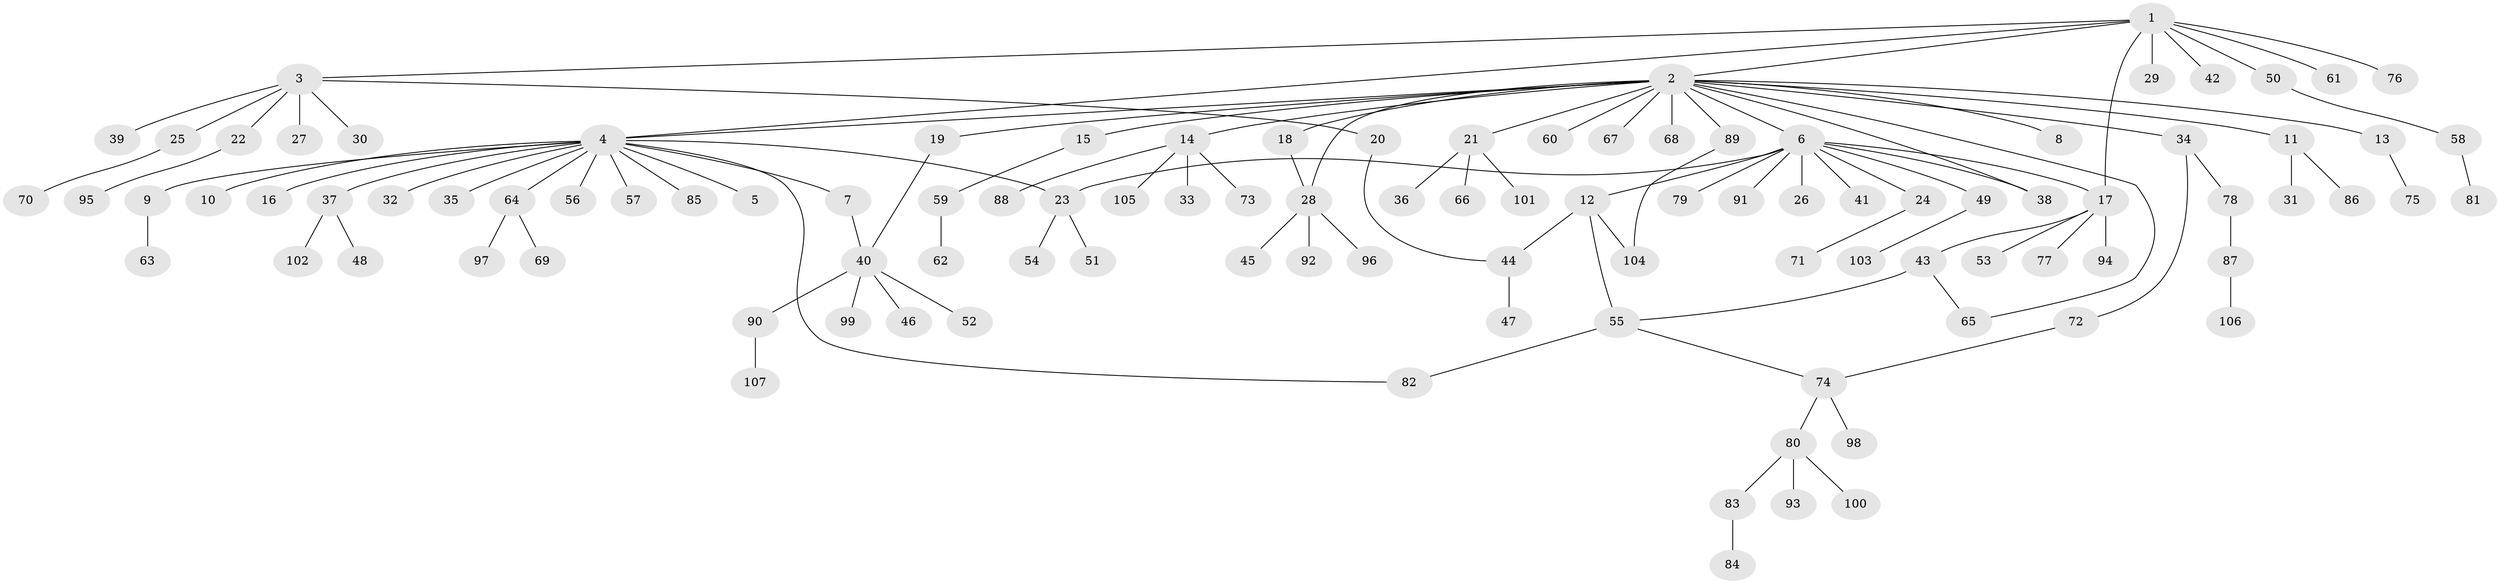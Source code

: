 // coarse degree distribution, {13: 0.012195121951219513, 18: 0.012195121951219513, 7: 0.012195121951219513, 15: 0.012195121951219513, 1: 0.6219512195121951, 10: 0.012195121951219513, 2: 0.17073170731707318, 4: 0.07317073170731707, 3: 0.06097560975609756, 5: 0.012195121951219513}
// Generated by graph-tools (version 1.1) at 2025/52/02/27/25 19:52:00]
// undirected, 107 vertices, 118 edges
graph export_dot {
graph [start="1"]
  node [color=gray90,style=filled];
  1;
  2;
  3;
  4;
  5;
  6;
  7;
  8;
  9;
  10;
  11;
  12;
  13;
  14;
  15;
  16;
  17;
  18;
  19;
  20;
  21;
  22;
  23;
  24;
  25;
  26;
  27;
  28;
  29;
  30;
  31;
  32;
  33;
  34;
  35;
  36;
  37;
  38;
  39;
  40;
  41;
  42;
  43;
  44;
  45;
  46;
  47;
  48;
  49;
  50;
  51;
  52;
  53;
  54;
  55;
  56;
  57;
  58;
  59;
  60;
  61;
  62;
  63;
  64;
  65;
  66;
  67;
  68;
  69;
  70;
  71;
  72;
  73;
  74;
  75;
  76;
  77;
  78;
  79;
  80;
  81;
  82;
  83;
  84;
  85;
  86;
  87;
  88;
  89;
  90;
  91;
  92;
  93;
  94;
  95;
  96;
  97;
  98;
  99;
  100;
  101;
  102;
  103;
  104;
  105;
  106;
  107;
  1 -- 2;
  1 -- 3;
  1 -- 4;
  1 -- 17;
  1 -- 29;
  1 -- 42;
  1 -- 50;
  1 -- 61;
  1 -- 76;
  2 -- 4;
  2 -- 6;
  2 -- 8;
  2 -- 11;
  2 -- 13;
  2 -- 14;
  2 -- 15;
  2 -- 18;
  2 -- 19;
  2 -- 21;
  2 -- 28;
  2 -- 34;
  2 -- 38;
  2 -- 60;
  2 -- 65;
  2 -- 67;
  2 -- 68;
  2 -- 89;
  3 -- 20;
  3 -- 22;
  3 -- 25;
  3 -- 27;
  3 -- 30;
  3 -- 39;
  4 -- 5;
  4 -- 7;
  4 -- 9;
  4 -- 10;
  4 -- 16;
  4 -- 23;
  4 -- 32;
  4 -- 35;
  4 -- 37;
  4 -- 56;
  4 -- 57;
  4 -- 64;
  4 -- 82;
  4 -- 85;
  6 -- 12;
  6 -- 17;
  6 -- 23;
  6 -- 24;
  6 -- 26;
  6 -- 38;
  6 -- 41;
  6 -- 49;
  6 -- 79;
  6 -- 91;
  7 -- 40;
  9 -- 63;
  11 -- 31;
  11 -- 86;
  12 -- 44;
  12 -- 55;
  12 -- 104;
  13 -- 75;
  14 -- 33;
  14 -- 73;
  14 -- 88;
  14 -- 105;
  15 -- 59;
  17 -- 43;
  17 -- 53;
  17 -- 77;
  17 -- 94;
  18 -- 28;
  19 -- 40;
  20 -- 44;
  21 -- 36;
  21 -- 66;
  21 -- 101;
  22 -- 95;
  23 -- 51;
  23 -- 54;
  24 -- 71;
  25 -- 70;
  28 -- 45;
  28 -- 92;
  28 -- 96;
  34 -- 72;
  34 -- 78;
  37 -- 48;
  37 -- 102;
  40 -- 46;
  40 -- 52;
  40 -- 90;
  40 -- 99;
  43 -- 55;
  43 -- 65;
  44 -- 47;
  49 -- 103;
  50 -- 58;
  55 -- 74;
  55 -- 82;
  58 -- 81;
  59 -- 62;
  64 -- 69;
  64 -- 97;
  72 -- 74;
  74 -- 80;
  74 -- 98;
  78 -- 87;
  80 -- 83;
  80 -- 93;
  80 -- 100;
  83 -- 84;
  87 -- 106;
  89 -- 104;
  90 -- 107;
}
